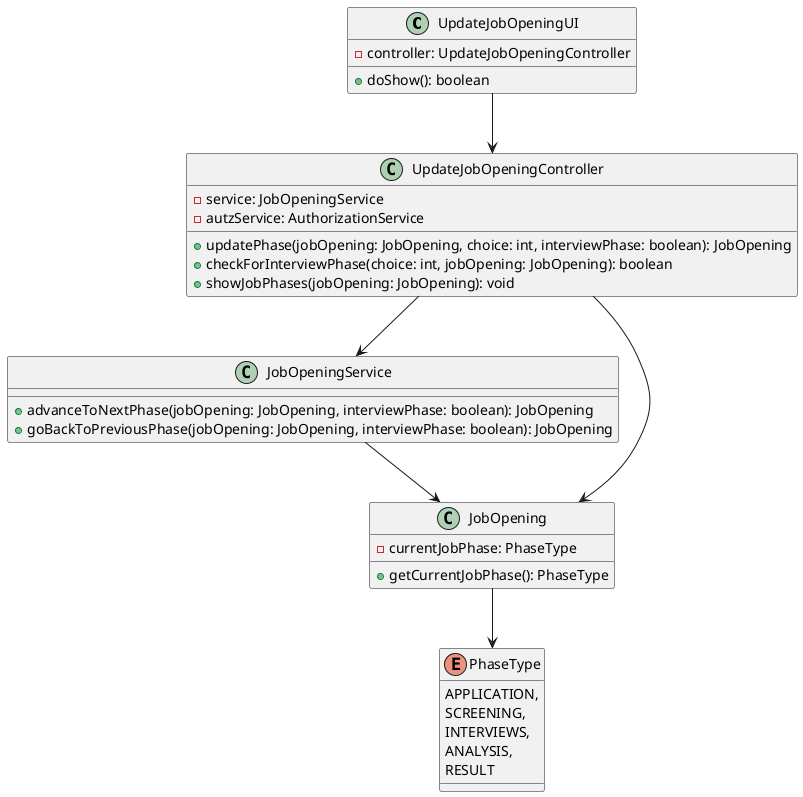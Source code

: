 @startuml
class UpdateJobOpeningUI {
    - controller: UpdateJobOpeningController
    + doShow(): boolean
}

class UpdateJobOpeningController {
    - service: JobOpeningService
    - autzService: AuthorizationService
    + updatePhase(jobOpening: JobOpening, choice: int, interviewPhase: boolean): JobOpening
    + checkForInterviewPhase(choice: int, jobOpening: JobOpening): boolean
    + showJobPhases(jobOpening: JobOpening): void
}

class JobOpeningService {
    + advanceToNextPhase(jobOpening: JobOpening, interviewPhase: boolean): JobOpening
    + goBackToPreviousPhase(jobOpening: JobOpening, interviewPhase: boolean): JobOpening
}

class JobOpening {
    - currentJobPhase: PhaseType
    + getCurrentJobPhase(): PhaseType
}

enum PhaseType {
    APPLICATION,
    SCREENING,
    INTERVIEWS,
    ANALYSIS,
    RESULT
}

UpdateJobOpeningUI --> UpdateJobOpeningController
UpdateJobOpeningController --> JobOpeningService
UpdateJobOpeningController --> JobOpening
JobOpeningService --> JobOpening
JobOpening --> PhaseType

@enduml
